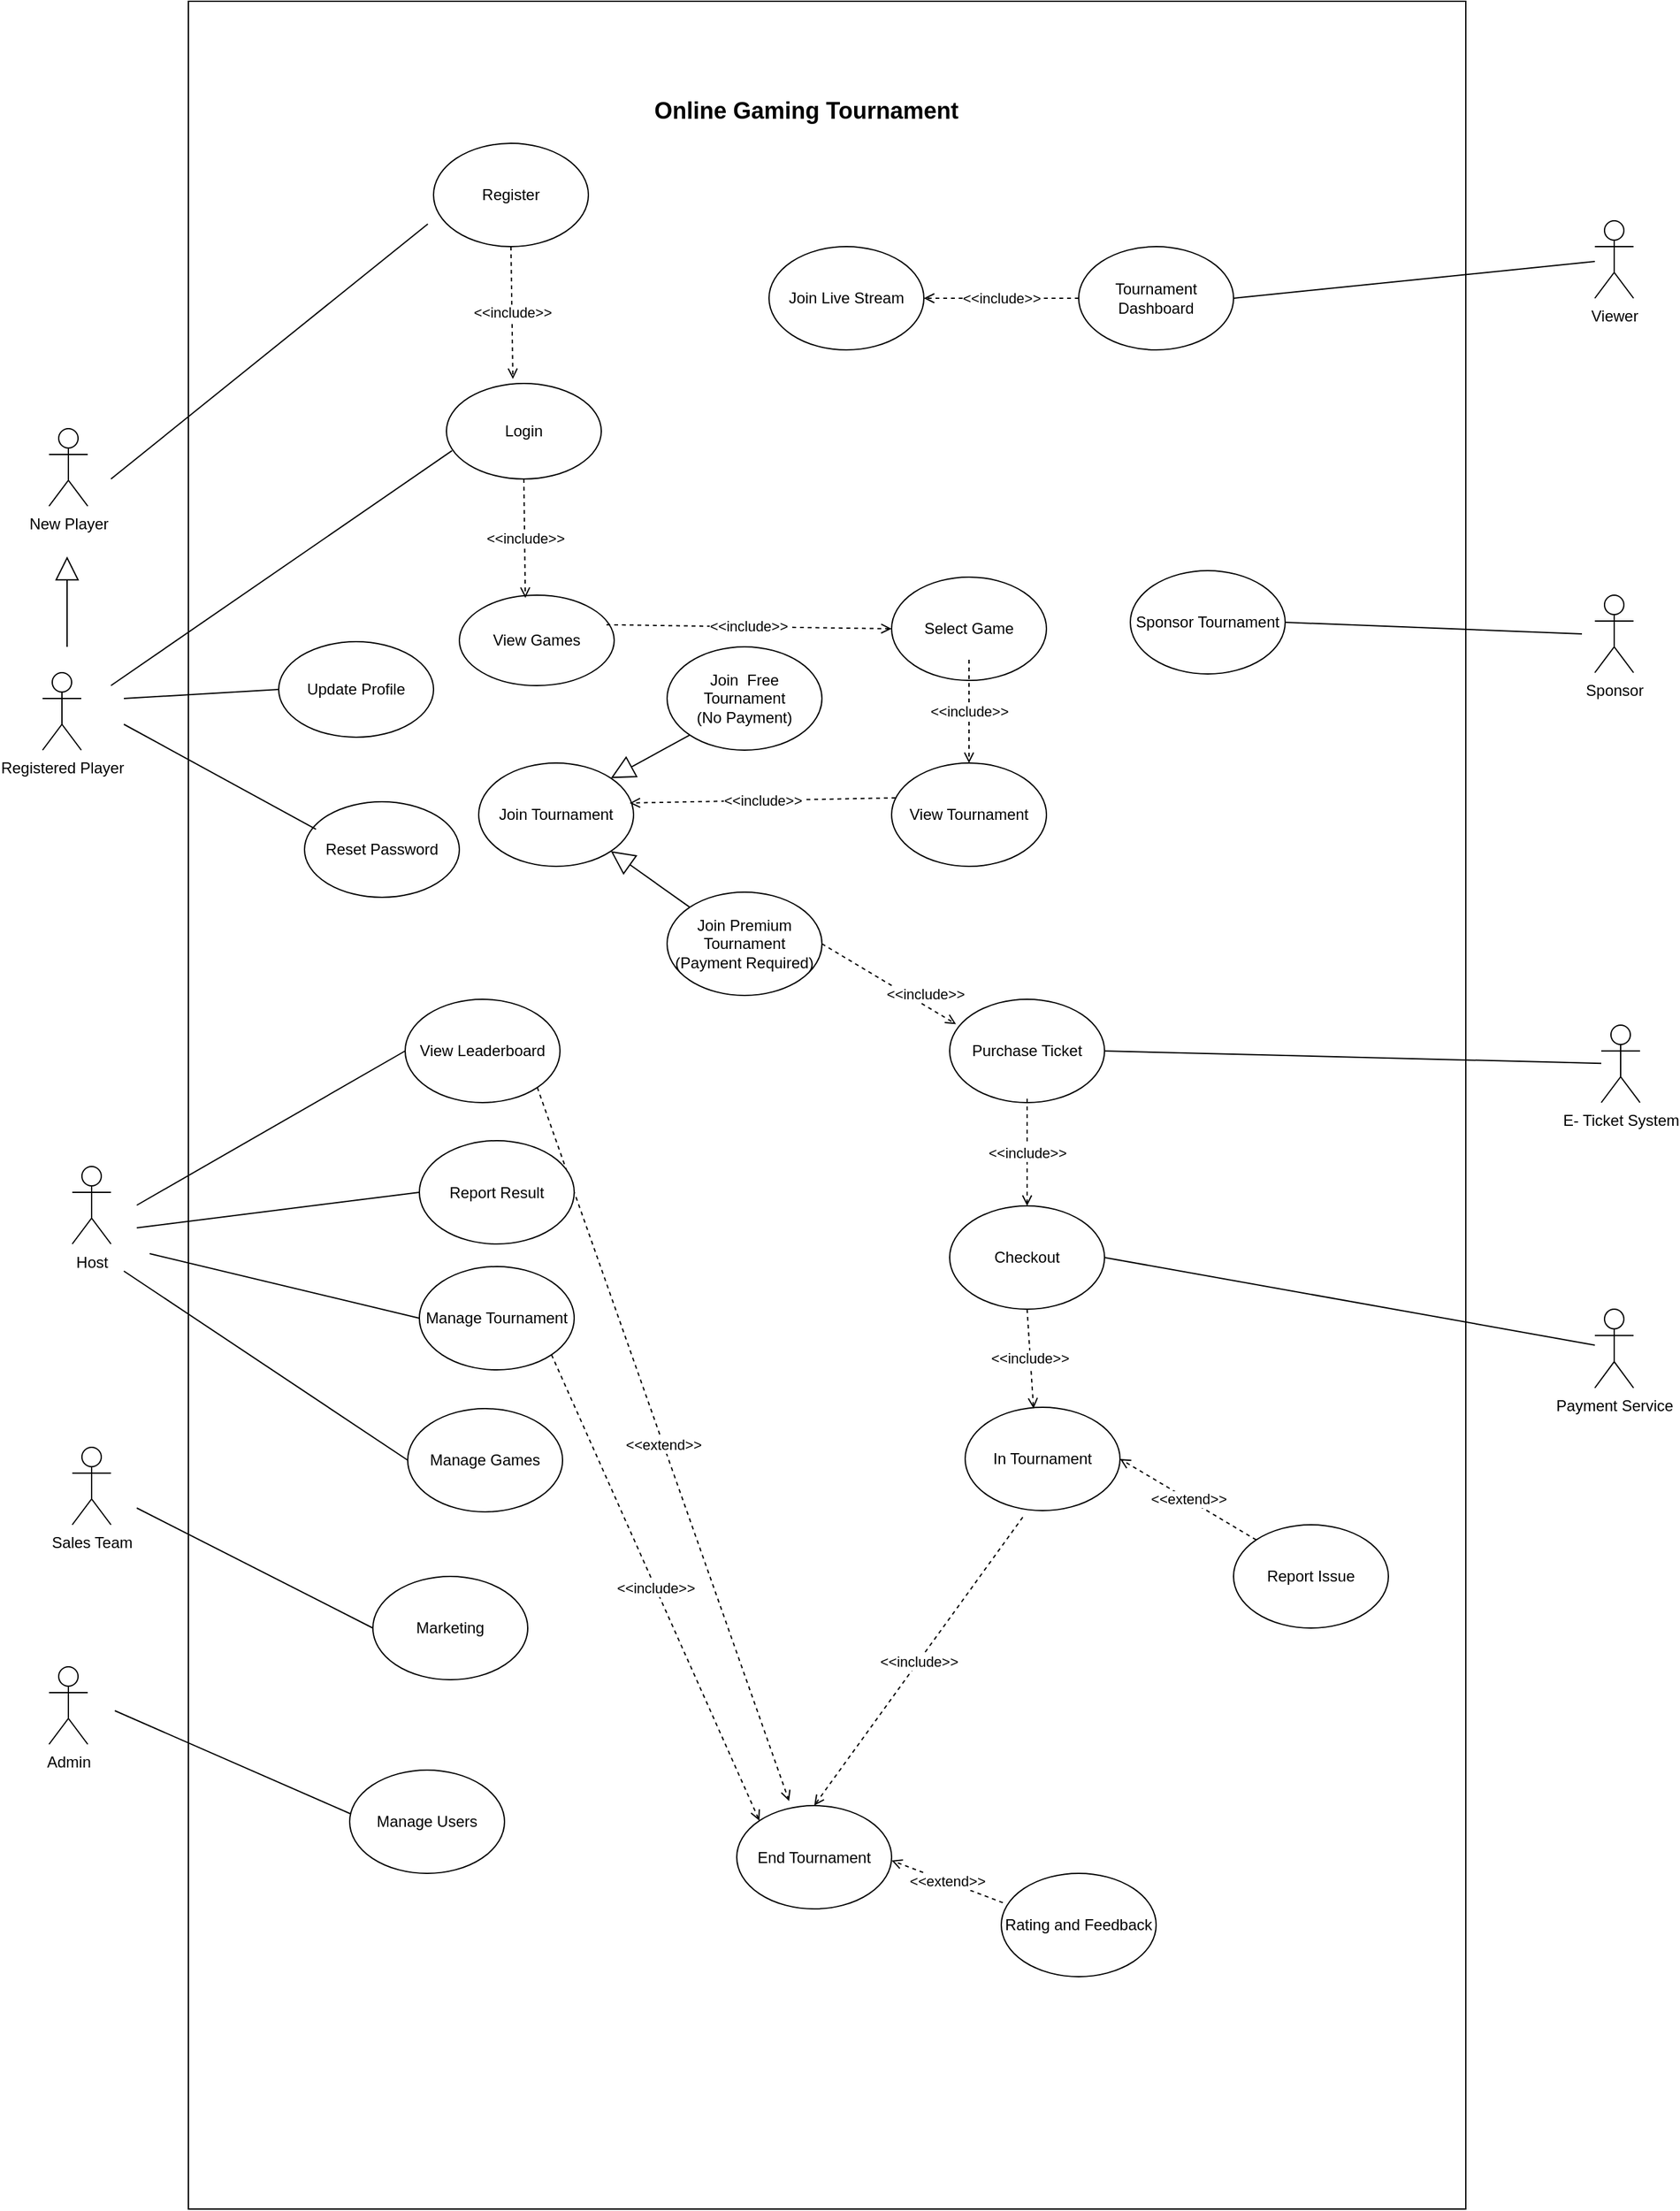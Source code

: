 <mxfile version="23.1.5" type="github">
  <diagram name="Page-1" id="q2zQ57r0S87OHBuqfP04">
    <mxGraphModel dx="1358" dy="1686" grid="1" gridSize="10" guides="1" tooltips="1" connect="1" arrows="1" fold="1" page="1" pageScale="1" pageWidth="850" pageHeight="1100" math="0" shadow="0">
      <root>
        <mxCell id="0" />
        <mxCell id="1" parent="0" />
        <mxCell id="FWS2L0Vgk6QhZWGwQe0K-76" value="" style="rounded=0;whiteSpace=wrap;html=1;" parent="1" vertex="1">
          <mxGeometry x="180" y="-160" width="990" height="1710" as="geometry" />
        </mxCell>
        <mxCell id="FWS2L0Vgk6QhZWGwQe0K-2" value="Host" style="shape=umlActor;verticalLabelPosition=bottom;verticalAlign=top;html=1;outlineConnect=0;" parent="1" vertex="1">
          <mxGeometry x="90" y="742.5" width="30" height="60" as="geometry" />
        </mxCell>
        <mxCell id="FWS2L0Vgk6QhZWGwQe0K-3" value="Sponsor" style="shape=umlActor;verticalLabelPosition=bottom;verticalAlign=top;html=1;outlineConnect=0;" parent="1" vertex="1">
          <mxGeometry x="1270" y="300" width="30" height="60" as="geometry" />
        </mxCell>
        <mxCell id="FWS2L0Vgk6QhZWGwQe0K-4" value="Register" style="ellipse;whiteSpace=wrap;html=1;strokeWidth=1;" parent="1" vertex="1">
          <mxGeometry x="370" y="-50" width="120" height="80" as="geometry" />
        </mxCell>
        <mxCell id="FWS2L0Vgk6QhZWGwQe0K-5" value="Login" style="ellipse;whiteSpace=wrap;html=1;strokeWidth=1;" parent="1" vertex="1">
          <mxGeometry x="380" y="136" width="120" height="74" as="geometry" />
        </mxCell>
        <mxCell id="FWS2L0Vgk6QhZWGwQe0K-6" value="View Games" style="ellipse;whiteSpace=wrap;html=1;strokeWidth=1;" parent="1" vertex="1">
          <mxGeometry x="390" y="300" width="120" height="70" as="geometry" />
        </mxCell>
        <mxCell id="FWS2L0Vgk6QhZWGwQe0K-8" value="View Tournament" style="ellipse;whiteSpace=wrap;html=1;strokeWidth=1;" parent="1" vertex="1">
          <mxGeometry x="725" y="430" width="120" height="80" as="geometry" />
        </mxCell>
        <mxCell id="FWS2L0Vgk6QhZWGwQe0K-9" value="Manage Tournament" style="ellipse;whiteSpace=wrap;html=1;strokeWidth=1;" parent="1" vertex="1">
          <mxGeometry x="359" y="820" width="120" height="80" as="geometry" />
        </mxCell>
        <mxCell id="FWS2L0Vgk6QhZWGwQe0K-10" value="Manage Games" style="ellipse;whiteSpace=wrap;html=1;strokeWidth=1;" parent="1" vertex="1">
          <mxGeometry x="350" y="930" width="120" height="80" as="geometry" />
        </mxCell>
        <mxCell id="FWS2L0Vgk6QhZWGwQe0K-11" value="Manage Users" style="ellipse;whiteSpace=wrap;html=1;strokeWidth=1;" parent="1" vertex="1">
          <mxGeometry x="305" y="1210" width="120" height="80" as="geometry" />
        </mxCell>
        <mxCell id="FWS2L0Vgk6QhZWGwQe0K-12" value="Sponsor Tournament" style="ellipse;whiteSpace=wrap;html=1;strokeWidth=1;" parent="1" vertex="1">
          <mxGeometry x="910" y="281" width="120" height="80" as="geometry" />
        </mxCell>
        <mxCell id="FWS2L0Vgk6QhZWGwQe0K-13" value="View Leaderboard" style="ellipse;whiteSpace=wrap;html=1;strokeWidth=1;" parent="1" vertex="1">
          <mxGeometry x="348" y="613" width="120" height="80" as="geometry" />
        </mxCell>
        <mxCell id="FWS2L0Vgk6QhZWGwQe0K-14" value="Viewer" style="shape=umlActor;verticalLabelPosition=bottom;verticalAlign=top;html=1;outlineConnect=0;" parent="1" vertex="1">
          <mxGeometry x="1270" y="10" width="30" height="60" as="geometry" />
        </mxCell>
        <mxCell id="FWS2L0Vgk6QhZWGwQe0K-15" value="Registered Player" style="shape=umlActor;verticalLabelPosition=bottom;verticalAlign=top;html=1;outlineConnect=0;" parent="1" vertex="1">
          <mxGeometry x="67" y="360" width="30" height="60" as="geometry" />
        </mxCell>
        <mxCell id="FWS2L0Vgk6QhZWGwQe0K-18" value="" style="endArrow=block;endSize=16;endFill=0;html=1;rounded=0;" parent="1" edge="1">
          <mxGeometry width="160" relative="1" as="geometry">
            <mxPoint x="86" y="340" as="sourcePoint" />
            <mxPoint x="86" y="270" as="targetPoint" />
          </mxGeometry>
        </mxCell>
        <mxCell id="FWS2L0Vgk6QhZWGwQe0K-21" value="" style="endArrow=none;html=1;rounded=0;entryX=0.036;entryY=0.704;entryDx=0;entryDy=0;entryPerimeter=0;" parent="1" target="FWS2L0Vgk6QhZWGwQe0K-5" edge="1">
          <mxGeometry width="50" height="50" relative="1" as="geometry">
            <mxPoint x="120" y="370" as="sourcePoint" />
            <mxPoint x="320" y="190" as="targetPoint" />
          </mxGeometry>
        </mxCell>
        <mxCell id="FWS2L0Vgk6QhZWGwQe0K-30" value="" style="endArrow=none;html=1;rounded=0;entryX=0;entryY=0.5;entryDx=0;entryDy=0;" parent="1" target="FWS2L0Vgk6QhZWGwQe0K-9" edge="1">
          <mxGeometry width="50" height="50" relative="1" as="geometry">
            <mxPoint x="150" y="810" as="sourcePoint" />
            <mxPoint x="348.12" y="847.5" as="targetPoint" />
          </mxGeometry>
        </mxCell>
        <mxCell id="FWS2L0Vgk6QhZWGwQe0K-35" value="Select Game" style="ellipse;whiteSpace=wrap;html=1;strokeWidth=1;" parent="1" vertex="1">
          <mxGeometry x="725" y="286" width="120" height="80" as="geometry" />
        </mxCell>
        <mxCell id="FWS2L0Vgk6QhZWGwQe0K-37" value="&amp;lt;&amp;lt;include&amp;gt;&amp;gt;" style="endArrow=open;dashed=1;html=1;endFill=0;rounded=0;entryX=0;entryY=0.5;entryDx=0;entryDy=0;exitX=0.95;exitY=0.327;exitDx=0;exitDy=0;exitPerimeter=0;" parent="1" source="FWS2L0Vgk6QhZWGwQe0K-6" target="FWS2L0Vgk6QhZWGwQe0K-35" edge="1">
          <mxGeometry width="50" height="50" relative="1" as="geometry">
            <mxPoint x="492.629" y="326.37" as="sourcePoint" />
            <mxPoint x="570" y="296" as="targetPoint" />
          </mxGeometry>
        </mxCell>
        <mxCell id="FWS2L0Vgk6QhZWGwQe0K-38" value="" style="endArrow=none;html=1;rounded=0;entryX=0;entryY=0.5;entryDx=0;entryDy=0;" parent="1" target="FWS2L0Vgk6QhZWGwQe0K-10" edge="1">
          <mxGeometry width="50" height="50" relative="1" as="geometry">
            <mxPoint x="130" y="823.5" as="sourcePoint" />
            <mxPoint x="340" y="943.5" as="targetPoint" />
          </mxGeometry>
        </mxCell>
        <mxCell id="FWS2L0Vgk6QhZWGwQe0K-40" value="Marketing" style="ellipse;whiteSpace=wrap;html=1;strokeWidth=1;" parent="1" vertex="1">
          <mxGeometry x="323" y="1060" width="120" height="80" as="geometry" />
        </mxCell>
        <mxCell id="FWS2L0Vgk6QhZWGwQe0K-42" value="" style="endArrow=none;html=1;rounded=0;entryX=0;entryY=0.5;entryDx=0;entryDy=0;" parent="1" target="FWS2L0Vgk6QhZWGwQe0K-40" edge="1">
          <mxGeometry width="50" height="50" relative="1" as="geometry">
            <mxPoint x="140" y="1007" as="sourcePoint" />
            <mxPoint x="350" y="1177" as="targetPoint" />
          </mxGeometry>
        </mxCell>
        <mxCell id="FWS2L0Vgk6QhZWGwQe0K-43" value="&amp;lt;&amp;lt;include&amp;gt;&amp;gt;" style="endArrow=open;dashed=1;html=1;endFill=0;rounded=0;entryX=0.5;entryY=0;entryDx=0;entryDy=0;" parent="1" target="FWS2L0Vgk6QhZWGwQe0K-8" edge="1">
          <mxGeometry width="50" height="50" relative="1" as="geometry">
            <mxPoint x="785" y="350" as="sourcePoint" />
            <mxPoint x="624" y="380" as="targetPoint" />
          </mxGeometry>
        </mxCell>
        <mxCell id="FWS2L0Vgk6QhZWGwQe0K-44" value="Join Tournament" style="ellipse;whiteSpace=wrap;html=1;strokeWidth=1;" parent="1" vertex="1">
          <mxGeometry x="405" y="430" width="120" height="80" as="geometry" />
        </mxCell>
        <mxCell id="FWS2L0Vgk6QhZWGwQe0K-52" value="" style="endArrow=none;html=1;rounded=0;entryX=0;entryY=0.5;entryDx=0;entryDy=0;" parent="1" target="FWS2L0Vgk6QhZWGwQe0K-13" edge="1">
          <mxGeometry width="50" height="50" relative="1" as="geometry">
            <mxPoint x="140" y="772.5" as="sourcePoint" />
            <mxPoint x="350" y="722.5" as="targetPoint" />
          </mxGeometry>
        </mxCell>
        <mxCell id="FWS2L0Vgk6QhZWGwQe0K-56" value="" style="endArrow=none;html=1;rounded=0;entryX=-0.037;entryY=0.781;entryDx=0;entryDy=0;entryPerimeter=0;" parent="1" target="FWS2L0Vgk6QhZWGwQe0K-4" edge="1">
          <mxGeometry width="50" height="50" relative="1" as="geometry">
            <mxPoint x="120" y="210" as="sourcePoint" />
            <mxPoint x="310" y="70" as="targetPoint" />
          </mxGeometry>
        </mxCell>
        <mxCell id="FWS2L0Vgk6QhZWGwQe0K-58" value="New Player" style="shape=umlActor;verticalLabelPosition=bottom;verticalAlign=top;html=1;outlineConnect=0;" parent="1" vertex="1">
          <mxGeometry x="72" y="171" width="30" height="60" as="geometry" />
        </mxCell>
        <mxCell id="FWS2L0Vgk6QhZWGwQe0K-62" value="" style="endArrow=none;html=1;rounded=0;exitX=1;exitY=0.5;exitDx=0;exitDy=0;" parent="1" source="FWS2L0Vgk6QhZWGwQe0K-12" edge="1">
          <mxGeometry width="50" height="50" relative="1" as="geometry">
            <mxPoint x="941.72" y="470" as="sourcePoint" />
            <mxPoint x="1260" y="330" as="targetPoint" />
          </mxGeometry>
        </mxCell>
        <mxCell id="FWS2L0Vgk6QhZWGwQe0K-64" value="E- Ticket System" style="shape=umlActor;verticalLabelPosition=bottom;verticalAlign=top;html=1;outlineConnect=0;" parent="1" vertex="1">
          <mxGeometry x="1275" y="633" width="30" height="60" as="geometry" />
        </mxCell>
        <mxCell id="FWS2L0Vgk6QhZWGwQe0K-77" value="&lt;font style=&quot;font-size: 18px;&quot;&gt;&lt;b&gt;Online Gaming Tournament&lt;/b&gt;&lt;/font&gt;" style="text;html=1;align=center;verticalAlign=middle;whiteSpace=wrap;rounded=0;" parent="1" vertex="1">
          <mxGeometry x="484" y="-90" width="350" height="30" as="geometry" />
        </mxCell>
        <mxCell id="FWS2L0Vgk6QhZWGwQe0K-78" value="Admin" style="shape=umlActor;verticalLabelPosition=bottom;verticalAlign=top;html=1;outlineConnect=0;" parent="1" vertex="1">
          <mxGeometry x="72" y="1130" width="30" height="60" as="geometry" />
        </mxCell>
        <mxCell id="FWS2L0Vgk6QhZWGwQe0K-83" value="Purchase Ticket" style="ellipse;whiteSpace=wrap;html=1;strokeWidth=1;" parent="1" vertex="1">
          <mxGeometry x="770" y="613" width="120" height="80" as="geometry" />
        </mxCell>
        <mxCell id="FWS2L0Vgk6QhZWGwQe0K-84" value="Checkout" style="ellipse;whiteSpace=wrap;html=1;strokeWidth=1;" parent="1" vertex="1">
          <mxGeometry x="770" y="773" width="120" height="80" as="geometry" />
        </mxCell>
        <mxCell id="FWS2L0Vgk6QhZWGwQe0K-85" value="" style="endArrow=none;html=1;rounded=0;exitX=1;exitY=0.5;exitDx=0;exitDy=0;" parent="1" source="FWS2L0Vgk6QhZWGwQe0K-83" target="FWS2L0Vgk6QhZWGwQe0K-64" edge="1">
          <mxGeometry width="50" height="50" relative="1" as="geometry">
            <mxPoint x="655.5" y="622" as="sourcePoint" />
            <mxPoint x="890" y="720" as="targetPoint" />
          </mxGeometry>
        </mxCell>
        <mxCell id="FWS2L0Vgk6QhZWGwQe0K-86" value="&amp;lt;&amp;lt;include&amp;gt;&amp;gt;" style="endArrow=open;dashed=1;html=1;endFill=0;rounded=0;entryX=0.5;entryY=0;entryDx=0;entryDy=0;" parent="1" target="FWS2L0Vgk6QhZWGwQe0K-84" edge="1">
          <mxGeometry width="50" height="50" relative="1" as="geometry">
            <mxPoint x="830" y="690" as="sourcePoint" />
            <mxPoint x="659" y="760" as="targetPoint" />
          </mxGeometry>
        </mxCell>
        <mxCell id="FWS2L0Vgk6QhZWGwQe0K-87" value="Payment Service" style="shape=umlActor;verticalLabelPosition=bottom;verticalAlign=top;html=1;outlineConnect=0;" parent="1" vertex="1">
          <mxGeometry x="1270" y="853" width="30" height="61" as="geometry" />
        </mxCell>
        <mxCell id="FWS2L0Vgk6QhZWGwQe0K-89" value="" style="endArrow=none;html=1;rounded=0;exitX=1;exitY=0.5;exitDx=0;exitDy=0;" parent="1" source="FWS2L0Vgk6QhZWGwQe0K-84" target="FWS2L0Vgk6QhZWGwQe0K-87" edge="1">
          <mxGeometry width="50" height="50" relative="1" as="geometry">
            <mxPoint x="665.5" y="632" as="sourcePoint" />
            <mxPoint x="920" y="725" as="targetPoint" />
          </mxGeometry>
        </mxCell>
        <mxCell id="FWS2L0Vgk6QhZWGwQe0K-91" value="&amp;lt;&amp;lt;include&amp;gt;&amp;gt;" style="endArrow=open;dashed=1;html=1;endFill=0;rounded=0;exitX=0.5;exitY=1;exitDx=0;exitDy=0;entryX=0.429;entryY=-0.047;entryDx=0;entryDy=0;entryPerimeter=0;" parent="1" source="FWS2L0Vgk6QhZWGwQe0K-4" target="FWS2L0Vgk6QhZWGwQe0K-5" edge="1">
          <mxGeometry width="50" height="50" relative="1" as="geometry">
            <mxPoint x="385.88" y="85.4" as="sourcePoint" />
            <mxPoint x="383.64" y="132.6" as="targetPoint" />
          </mxGeometry>
        </mxCell>
        <mxCell id="pCyL4luhshKcZ0BJStXx-1" value="&amp;lt;&amp;lt;include&amp;gt;&amp;gt;" style="endArrow=open;dashed=1;html=1;endFill=0;rounded=0;exitX=1;exitY=0.5;exitDx=0;exitDy=0;entryX=0.041;entryY=0.24;entryDx=0;entryDy=0;entryPerimeter=0;" parent="1" source="pCyL4luhshKcZ0BJStXx-37" target="FWS2L0Vgk6QhZWGwQe0K-83" edge="1">
          <mxGeometry x="0.444" y="7" width="50" height="50" relative="1" as="geometry">
            <mxPoint x="550" y="550" as="sourcePoint" />
            <mxPoint x="660" y="550" as="targetPoint" />
            <mxPoint x="1" as="offset" />
          </mxGeometry>
        </mxCell>
        <mxCell id="pCyL4luhshKcZ0BJStXx-2" value="&amp;lt;&amp;lt;include&amp;gt;&amp;gt;" style="endArrow=open;dashed=1;html=1;endFill=0;rounded=0;exitX=0.5;exitY=1;exitDx=0;exitDy=0;entryX=0.426;entryY=0.03;entryDx=0;entryDy=0;entryPerimeter=0;" parent="1" source="FWS2L0Vgk6QhZWGwQe0K-5" target="FWS2L0Vgk6QhZWGwQe0K-6" edge="1">
          <mxGeometry width="50" height="50" relative="1" as="geometry">
            <mxPoint x="393" y="210" as="sourcePoint" />
            <mxPoint x="394" y="256" as="targetPoint" />
          </mxGeometry>
        </mxCell>
        <mxCell id="pCyL4luhshKcZ0BJStXx-5" value="&amp;lt;&amp;lt;include&amp;gt;&amp;gt;" style="endArrow=open;dashed=1;html=1;endFill=0;rounded=0;entryX=0.975;entryY=0.387;entryDx=0;entryDy=0;entryPerimeter=0;exitX=0.025;exitY=0.337;exitDx=0;exitDy=0;exitPerimeter=0;" parent="1" source="FWS2L0Vgk6QhZWGwQe0K-8" target="FWS2L0Vgk6QhZWGwQe0K-44" edge="1">
          <mxGeometry width="50" height="50" relative="1" as="geometry">
            <mxPoint x="470" y="290" as="sourcePoint" />
            <mxPoint x="580" y="290" as="targetPoint" />
          </mxGeometry>
        </mxCell>
        <mxCell id="pCyL4luhshKcZ0BJStXx-6" value="In Tournament" style="ellipse;whiteSpace=wrap;html=1;strokeWidth=1;" parent="1" vertex="1">
          <mxGeometry x="782" y="929" width="120" height="80" as="geometry" />
        </mxCell>
        <mxCell id="pCyL4luhshKcZ0BJStXx-9" value="&amp;lt;&amp;lt;include&amp;gt;&amp;gt;" style="endArrow=open;dashed=1;html=1;endFill=0;rounded=0;exitX=0.5;exitY=1;exitDx=0;exitDy=0;" parent="1" source="FWS2L0Vgk6QhZWGwQe0K-84" edge="1">
          <mxGeometry width="50" height="50" relative="1" as="geometry">
            <mxPoint x="840" y="850" as="sourcePoint" />
            <mxPoint x="835" y="930" as="targetPoint" />
          </mxGeometry>
        </mxCell>
        <mxCell id="pCyL4luhshKcZ0BJStXx-10" value="End Tournament" style="ellipse;whiteSpace=wrap;html=1;strokeWidth=1;" parent="1" vertex="1">
          <mxGeometry x="605" y="1237.5" width="120" height="80" as="geometry" />
        </mxCell>
        <mxCell id="pCyL4luhshKcZ0BJStXx-12" value="&amp;lt;&amp;lt;include&amp;gt;&amp;gt;" style="endArrow=open;dashed=1;html=1;endFill=0;rounded=0;entryX=0;entryY=0;entryDx=0;entryDy=0;exitX=1;exitY=1;exitDx=0;exitDy=0;" parent="1" target="pCyL4luhshKcZ0BJStXx-10" edge="1" source="FWS2L0Vgk6QhZWGwQe0K-9">
          <mxGeometry width="50" height="50" relative="1" as="geometry">
            <mxPoint x="483.426" y="923.784" as="sourcePoint" />
            <mxPoint x="633" y="982.5" as="targetPoint" />
          </mxGeometry>
        </mxCell>
        <mxCell id="pCyL4luhshKcZ0BJStXx-13" value="&lt;div&gt;&amp;lt;&amp;lt;extend&amp;gt;&amp;gt;&lt;/div&gt;" style="endArrow=open;dashed=1;html=1;endFill=0;rounded=0;entryX=0.338;entryY=-0.044;entryDx=0;entryDy=0;entryPerimeter=0;exitX=1;exitY=1;exitDx=0;exitDy=0;" parent="1" source="FWS2L0Vgk6QhZWGwQe0K-13" target="pCyL4luhshKcZ0BJStXx-10" edge="1">
          <mxGeometry width="50" height="50" relative="1" as="geometry">
            <mxPoint x="487" y="742.5" as="sourcePoint" />
            <mxPoint x="637" y="952.5" as="targetPoint" />
          </mxGeometry>
        </mxCell>
        <mxCell id="pCyL4luhshKcZ0BJStXx-14" value="Tournament Dashboard" style="ellipse;whiteSpace=wrap;html=1;strokeWidth=1;" parent="1" vertex="1">
          <mxGeometry x="870" y="30" width="120" height="80" as="geometry" />
        </mxCell>
        <mxCell id="pCyL4luhshKcZ0BJStXx-15" value="" style="endArrow=none;html=1;rounded=0;exitX=1;exitY=0.5;exitDx=0;exitDy=0;" parent="1" source="pCyL4luhshKcZ0BJStXx-14" target="FWS2L0Vgk6QhZWGwQe0K-14" edge="1">
          <mxGeometry width="50" height="50" relative="1" as="geometry">
            <mxPoint x="285" y="221" as="sourcePoint" />
            <mxPoint x="1025" y="81" as="targetPoint" />
          </mxGeometry>
        </mxCell>
        <mxCell id="pCyL4luhshKcZ0BJStXx-19" value="Join Live Stream" style="ellipse;whiteSpace=wrap;html=1;strokeWidth=1;" parent="1" vertex="1">
          <mxGeometry x="630" y="30" width="120" height="80" as="geometry" />
        </mxCell>
        <mxCell id="pCyL4luhshKcZ0BJStXx-22" value="&amp;lt;&amp;lt;include&amp;gt;&amp;gt;" style="endArrow=open;dashed=1;html=1;endFill=0;rounded=0;exitX=0;exitY=0.5;exitDx=0;exitDy=0;entryX=1;entryY=0.5;entryDx=0;entryDy=0;" parent="1" source="pCyL4luhshKcZ0BJStXx-14" target="pCyL4luhshKcZ0BJStXx-19" edge="1">
          <mxGeometry width="50" height="50" relative="1" as="geometry">
            <mxPoint x="357" y="-139" as="sourcePoint" />
            <mxPoint x="467" y="-139" as="targetPoint" />
          </mxGeometry>
        </mxCell>
        <mxCell id="pCyL4luhshKcZ0BJStXx-23" value="&amp;lt;&amp;lt;include&amp;gt;&amp;gt;" style="endArrow=open;dashed=1;html=1;endFill=0;rounded=0;exitX=0.372;exitY=1.064;exitDx=0;exitDy=0;exitPerimeter=0;entryX=0.5;entryY=0;entryDx=0;entryDy=0;" parent="1" source="pCyL4luhshKcZ0BJStXx-6" target="pCyL4luhshKcZ0BJStXx-10" edge="1">
          <mxGeometry width="50" height="50" relative="1" as="geometry">
            <mxPoint x="667.5" y="850" as="sourcePoint" />
            <mxPoint x="668" y="900" as="targetPoint" />
          </mxGeometry>
        </mxCell>
        <mxCell id="pCyL4luhshKcZ0BJStXx-26" value="&lt;div&gt;&amp;lt;&amp;lt;extend&amp;gt;&amp;gt;&lt;/div&gt;" style="endArrow=open;dashed=1;html=1;endFill=0;rounded=0;entryX=1;entryY=0.5;entryDx=0;entryDy=0;exitX=0;exitY=0;exitDx=0;exitDy=0;" parent="1" source="pCyL4luhshKcZ0BJStXx-27" target="pCyL4luhshKcZ0BJStXx-6" edge="1">
          <mxGeometry width="50" height="50" relative="1" as="geometry">
            <mxPoint x="957" y="1009" as="sourcePoint" />
            <mxPoint x="1067" y="1009" as="targetPoint" />
          </mxGeometry>
        </mxCell>
        <mxCell id="pCyL4luhshKcZ0BJStXx-27" value="Report Issue" style="ellipse;whiteSpace=wrap;html=1;strokeWidth=1;" parent="1" vertex="1">
          <mxGeometry x="990" y="1020" width="120" height="80" as="geometry" />
        </mxCell>
        <mxCell id="pCyL4luhshKcZ0BJStXx-28" value="Update Profile" style="ellipse;whiteSpace=wrap;html=1;strokeWidth=1;" parent="1" vertex="1">
          <mxGeometry x="250" y="336" width="120" height="74" as="geometry" />
        </mxCell>
        <mxCell id="pCyL4luhshKcZ0BJStXx-29" value="Reset Password" style="ellipse;whiteSpace=wrap;html=1;strokeWidth=1;" parent="1" vertex="1">
          <mxGeometry x="270" y="460" width="120" height="74" as="geometry" />
        </mxCell>
        <mxCell id="pCyL4luhshKcZ0BJStXx-30" value="" style="endArrow=none;html=1;rounded=0;entryX=0;entryY=0.5;entryDx=0;entryDy=0;" parent="1" target="pCyL4luhshKcZ0BJStXx-28" edge="1">
          <mxGeometry width="50" height="50" relative="1" as="geometry">
            <mxPoint x="130" y="380" as="sourcePoint" />
            <mxPoint x="330" y="350" as="targetPoint" />
          </mxGeometry>
        </mxCell>
        <mxCell id="pCyL4luhshKcZ0BJStXx-31" value="" style="endArrow=none;html=1;rounded=0;entryX=0.074;entryY=0.288;entryDx=0;entryDy=0;entryPerimeter=0;" parent="1" target="pCyL4luhshKcZ0BJStXx-29" edge="1">
          <mxGeometry width="50" height="50" relative="1" as="geometry">
            <mxPoint x="130" y="400" as="sourcePoint" />
            <mxPoint x="239" y="373" as="targetPoint" />
          </mxGeometry>
        </mxCell>
        <mxCell id="pCyL4luhshKcZ0BJStXx-32" value="Sales Team" style="shape=umlActor;verticalLabelPosition=bottom;verticalAlign=top;html=1;outlineConnect=0;" parent="1" vertex="1">
          <mxGeometry x="90" y="960" width="30" height="60" as="geometry" />
        </mxCell>
        <mxCell id="pCyL4luhshKcZ0BJStXx-33" value="" style="endArrow=none;html=1;rounded=0;entryX=0;entryY=0.5;entryDx=0;entryDy=0;" parent="1" edge="1">
          <mxGeometry width="50" height="50" relative="1" as="geometry">
            <mxPoint x="123" y="1164" as="sourcePoint" />
            <mxPoint x="306" y="1244" as="targetPoint" />
          </mxGeometry>
        </mxCell>
        <mxCell id="pCyL4luhshKcZ0BJStXx-34" value="Report Result" style="ellipse;whiteSpace=wrap;html=1;strokeWidth=1;" parent="1" vertex="1">
          <mxGeometry x="359" y="722.5" width="120" height="80" as="geometry" />
        </mxCell>
        <mxCell id="pCyL4luhshKcZ0BJStXx-35" value="" style="endArrow=none;html=1;rounded=0;entryX=0;entryY=0.5;entryDx=0;entryDy=0;" parent="1" target="pCyL4luhshKcZ0BJStXx-34" edge="1">
          <mxGeometry width="50" height="50" relative="1" as="geometry">
            <mxPoint x="140" y="790" as="sourcePoint" />
            <mxPoint x="358" y="838.5" as="targetPoint" />
          </mxGeometry>
        </mxCell>
        <mxCell id="pCyL4luhshKcZ0BJStXx-36" value="Join&amp;nbsp; Free Tournament&lt;br&gt;(No Payment)" style="ellipse;whiteSpace=wrap;html=1;strokeWidth=1;" parent="1" vertex="1">
          <mxGeometry x="551" y="340" width="120" height="80" as="geometry" />
        </mxCell>
        <mxCell id="pCyL4luhshKcZ0BJStXx-37" value="Join Premium Tournament&lt;br&gt;(Payment Required)" style="ellipse;whiteSpace=wrap;html=1;strokeWidth=1;" parent="1" vertex="1">
          <mxGeometry x="551" y="530" width="120" height="80" as="geometry" />
        </mxCell>
        <mxCell id="pCyL4luhshKcZ0BJStXx-39" value="" style="endArrow=block;endSize=16;endFill=0;html=1;rounded=0;entryX=1;entryY=0;entryDx=0;entryDy=0;exitX=0;exitY=1;exitDx=0;exitDy=0;" parent="1" source="pCyL4luhshKcZ0BJStXx-36" target="FWS2L0Vgk6QhZWGwQe0K-44" edge="1">
          <mxGeometry width="160" relative="1" as="geometry">
            <mxPoint x="596" y="400" as="sourcePoint" />
            <mxPoint x="510" y="450" as="targetPoint" />
          </mxGeometry>
        </mxCell>
        <mxCell id="pCyL4luhshKcZ0BJStXx-40" value="" style="endArrow=block;endSize=16;endFill=0;html=1;rounded=0;entryX=1;entryY=1;entryDx=0;entryDy=0;exitX=0;exitY=0;exitDx=0;exitDy=0;" parent="1" source="pCyL4luhshKcZ0BJStXx-37" target="FWS2L0Vgk6QhZWGwQe0K-44" edge="1">
          <mxGeometry width="160" relative="1" as="geometry">
            <mxPoint x="463" y="340" as="sourcePoint" />
            <mxPoint x="418" y="370" as="targetPoint" />
          </mxGeometry>
        </mxCell>
        <mxCell id="pCyL4luhshKcZ0BJStXx-42" value="Rating and Feedback" style="ellipse;whiteSpace=wrap;html=1;strokeWidth=1;" parent="1" vertex="1">
          <mxGeometry x="810" y="1290" width="120" height="80" as="geometry" />
        </mxCell>
        <mxCell id="pCyL4luhshKcZ0BJStXx-43" value="&lt;div&gt;&amp;lt;&amp;lt;extend&amp;gt;&amp;gt;&lt;/div&gt;" style="endArrow=open;dashed=1;html=1;endFill=0;rounded=0;entryX=1;entryY=0.5;entryDx=0;entryDy=0;exitX=0.01;exitY=0.284;exitDx=0;exitDy=0;exitPerimeter=0;" parent="1" source="pCyL4luhshKcZ0BJStXx-42" edge="1">
          <mxGeometry width="50" height="50" relative="1" as="geometry">
            <mxPoint x="831" y="1343" as="sourcePoint" />
            <mxPoint x="725" y="1280" as="targetPoint" />
          </mxGeometry>
        </mxCell>
      </root>
    </mxGraphModel>
  </diagram>
</mxfile>
